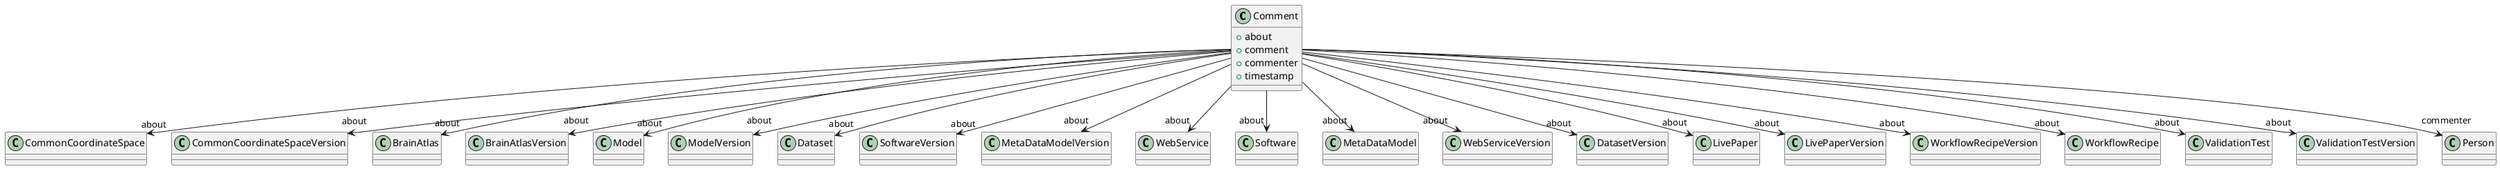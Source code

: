 @startuml
class Comment {
+about
+comment
+commenter
+timestamp

}
Comment -d-> "about" CommonCoordinateSpace
Comment -d-> "about" CommonCoordinateSpaceVersion
Comment -d-> "about" BrainAtlas
Comment -d-> "about" BrainAtlasVersion
Comment -d-> "about" Model
Comment -d-> "about" ModelVersion
Comment -d-> "about" Dataset
Comment -d-> "about" SoftwareVersion
Comment -d-> "about" MetaDataModelVersion
Comment -d-> "about" WebService
Comment -d-> "about" Software
Comment -d-> "about" MetaDataModel
Comment -d-> "about" WebServiceVersion
Comment -d-> "about" DatasetVersion
Comment -d-> "about" LivePaper
Comment -d-> "about" LivePaperVersion
Comment -d-> "about" WorkflowRecipeVersion
Comment -d-> "about" WorkflowRecipe
Comment -d-> "about" ValidationTest
Comment -d-> "about" ValidationTestVersion
Comment -d-> "commenter" Person

@enduml